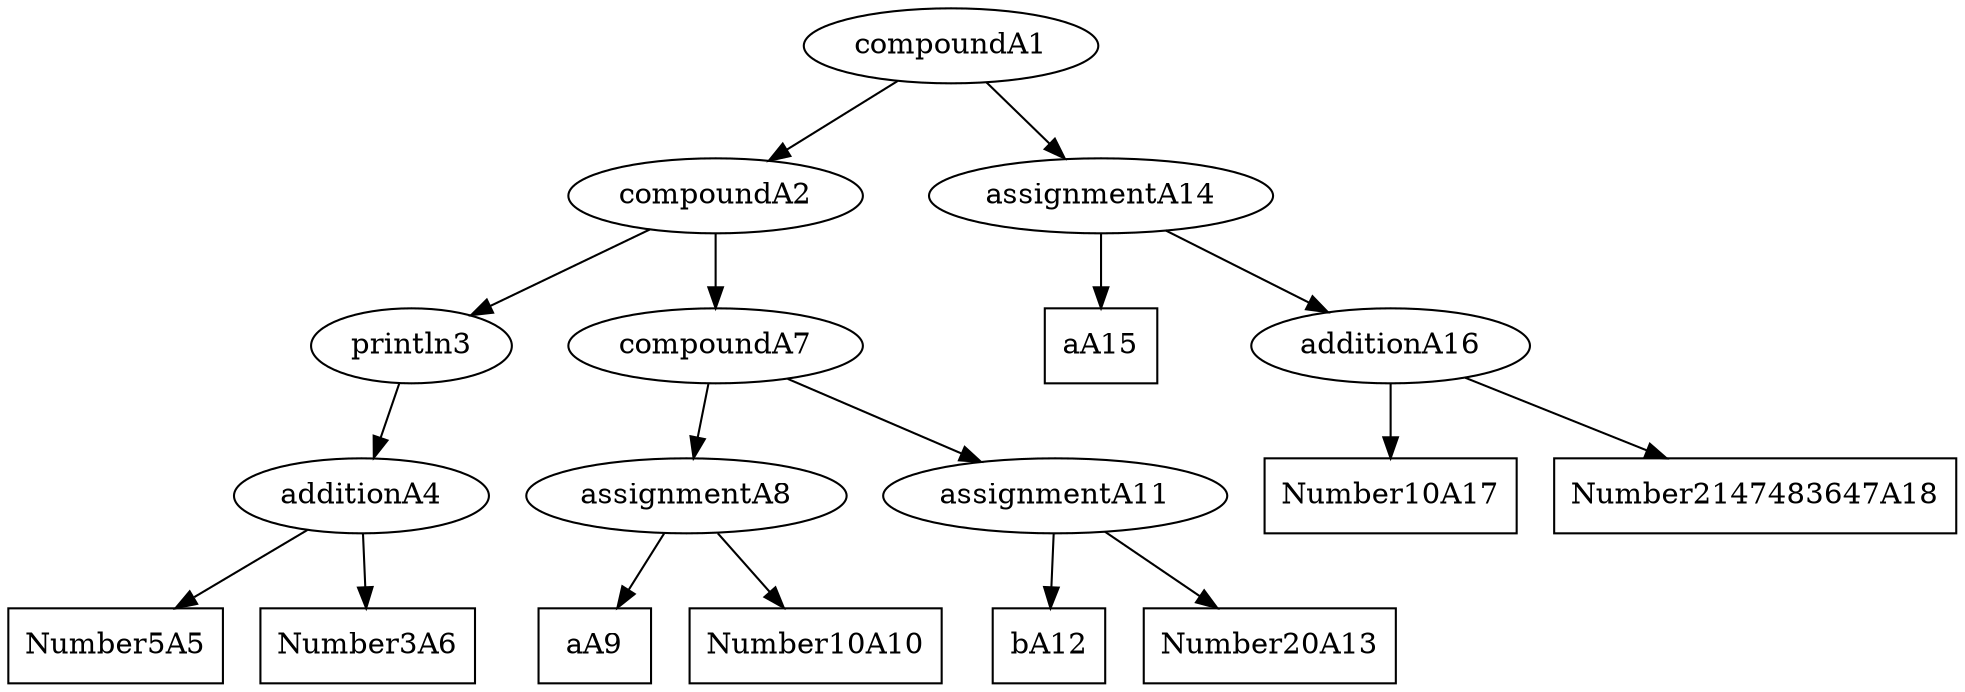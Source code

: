 digraph task1 {
	compoundA1 -> compoundA2 -> println3 -> additionA4 -> Number5A5;
	additionA4 -> Number3A6;
	compoundA2 -> compoundA7 -> assignmentA8 -> aA9;
	assignmentA8 -> Number10A10;
	compoundA7 -> assignmentA11 -> bA12;
	assignmentA11 -> Number20A13;
	compoundA1 -> assignmentA14 -> aA15;
	assignmentA14 -> additionA16 -> Number10A17;
	additionA16 -> Number2147483647A18;
	Number5A5 [shape=box];
	Number3A6 [shape=box];
	aA9 [shape=box];
	Number10A10 [shape=box];
	bA12 [shape=box];
	Number20A13 [shape=box];
	aA15 [shape=box];
	Number10A17 [shape=box];
	Number2147483647A18 [shape=box];
}